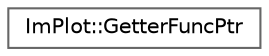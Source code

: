 digraph "Graphical Class Hierarchy"
{
 // LATEX_PDF_SIZE
  bgcolor="transparent";
  edge [fontname=Helvetica,fontsize=10,labelfontname=Helvetica,labelfontsize=10];
  node [fontname=Helvetica,fontsize=10,shape=box,height=0.2,width=0.4];
  rankdir="LR";
  Node0 [id="Node000000",label="ImPlot::GetterFuncPtr",height=0.2,width=0.4,color="grey40", fillcolor="white", style="filled",URL="$structImPlot_1_1GetterFuncPtr.html",tooltip="Interprets a user's function pointer as ImPlotPoints."];
}

